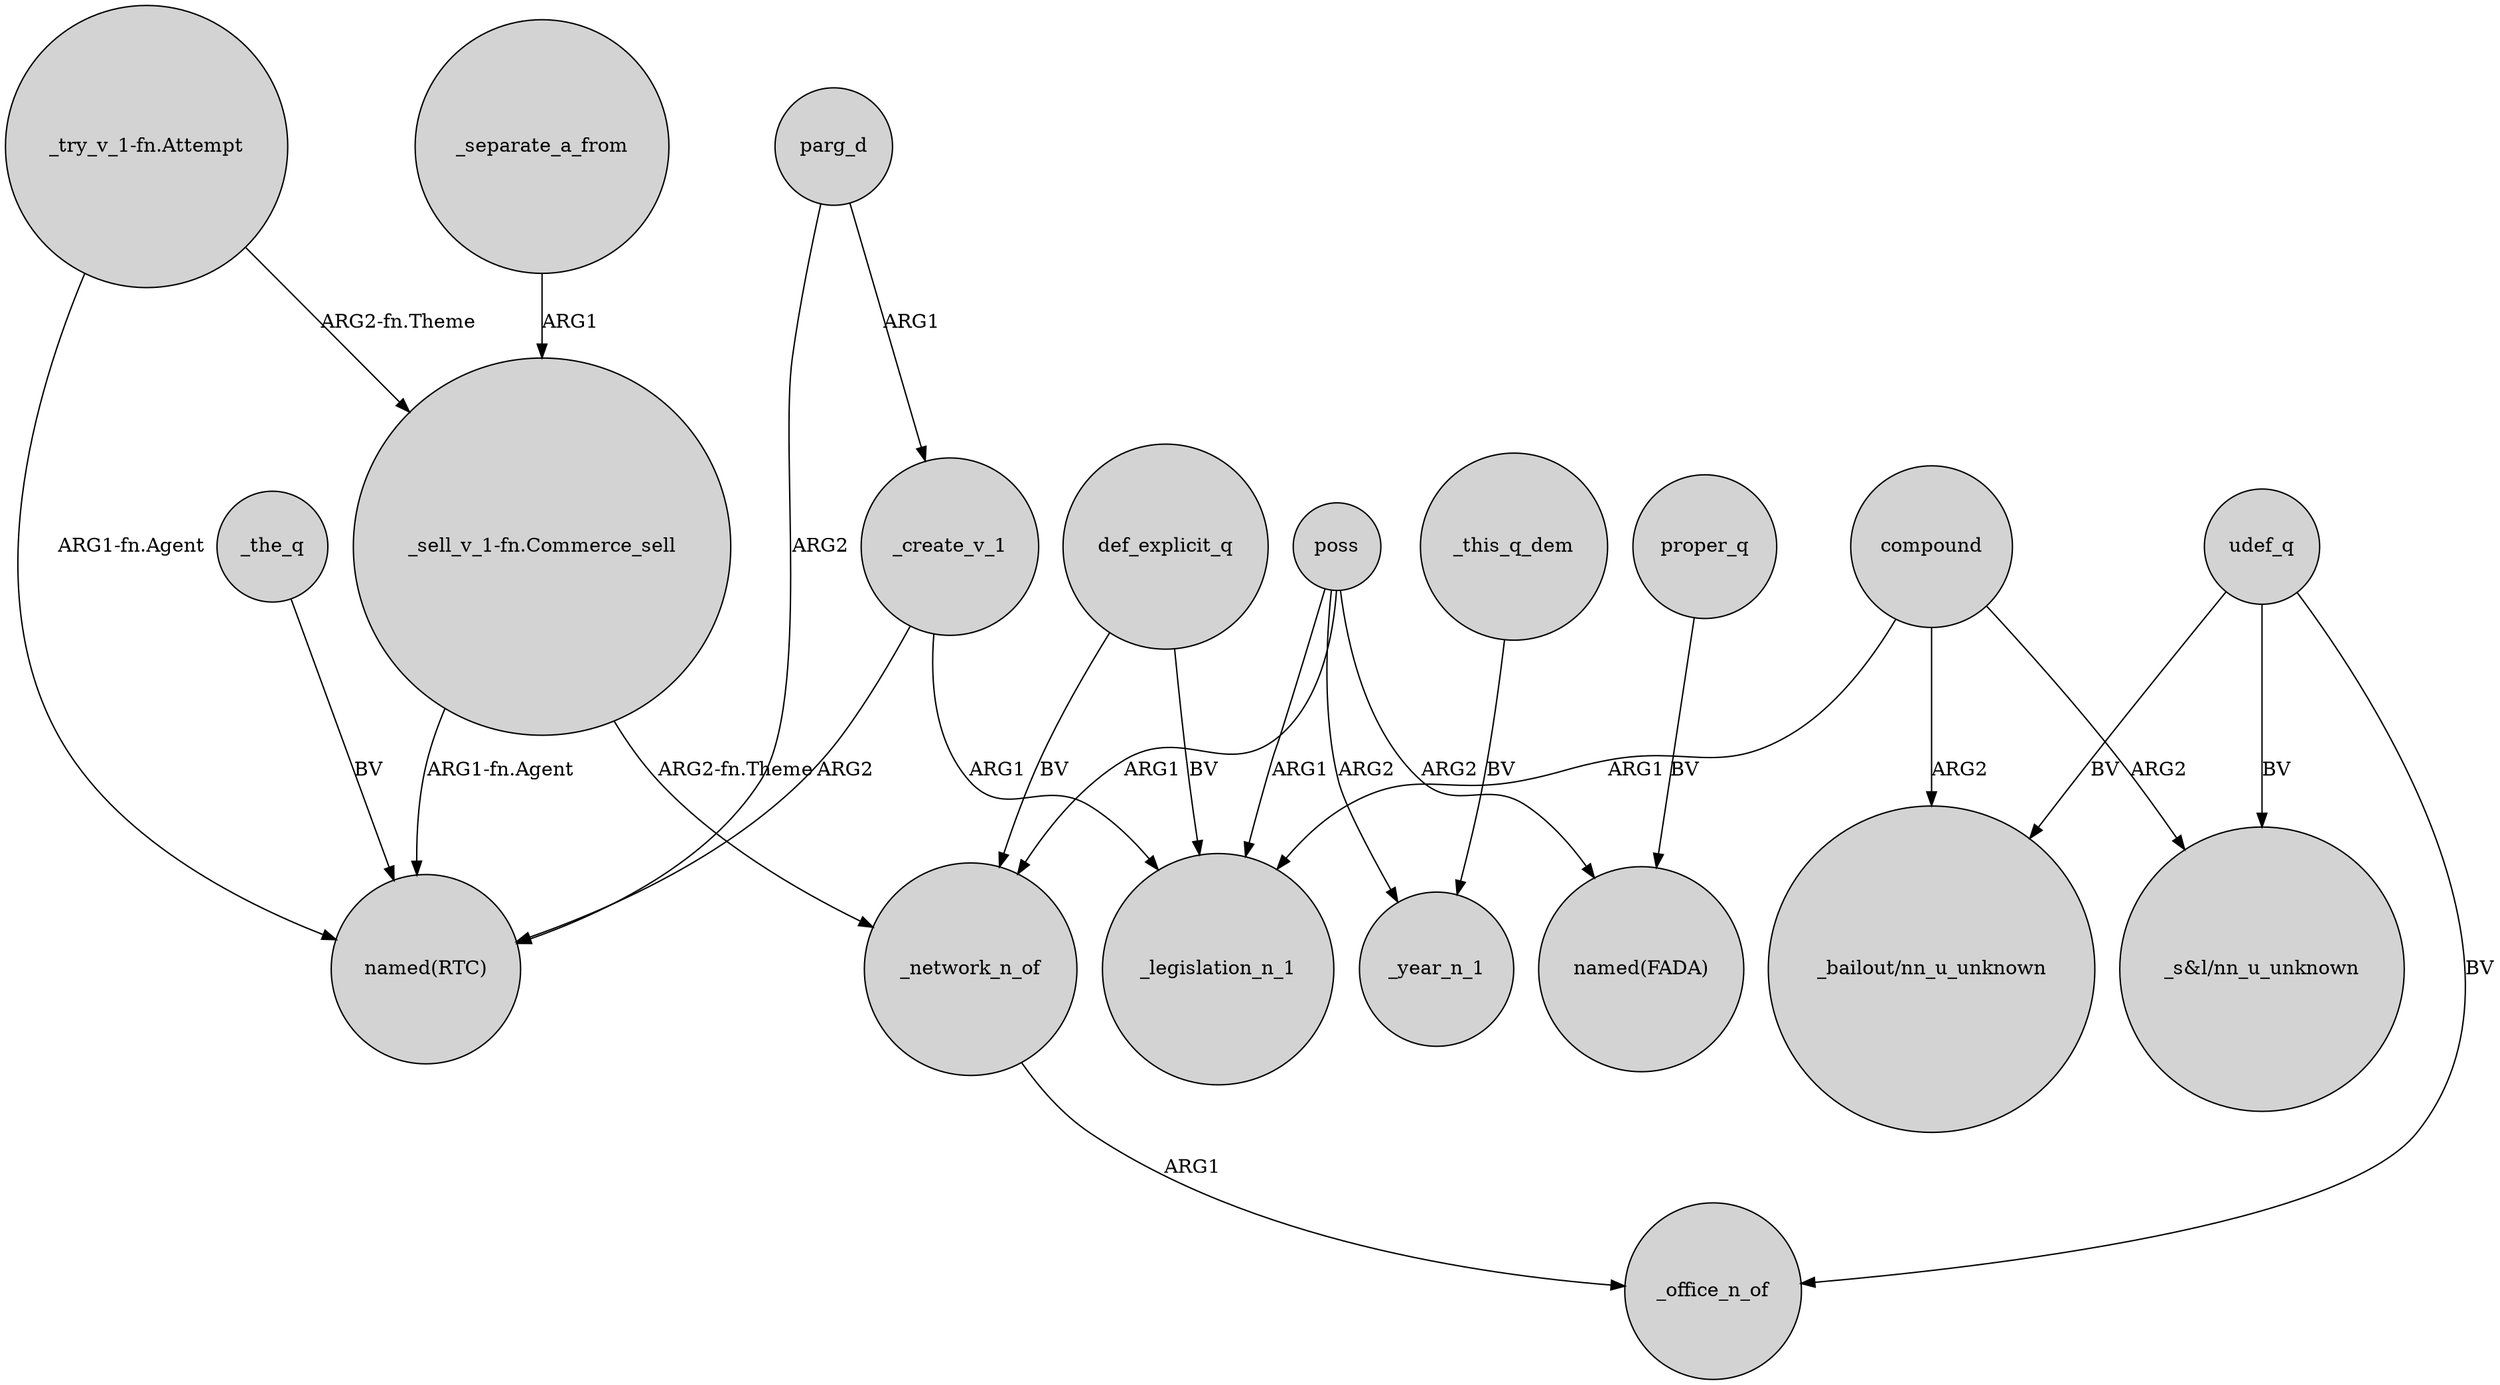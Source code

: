 digraph {
	node [shape=circle style=filled]
	udef_q -> _office_n_of [label=BV]
	_create_v_1 -> _legislation_n_1 [label=ARG1]
	proper_q -> "named(FADA)" [label=BV]
	_network_n_of -> _office_n_of [label=ARG1]
	_the_q -> "named(RTC)" [label=BV]
	_separate_a_from -> "_sell_v_1-fn.Commerce_sell" [label=ARG1]
	"_sell_v_1-fn.Commerce_sell" -> _network_n_of [label="ARG2-fn.Theme"]
	poss -> "named(FADA)" [label=ARG2]
	parg_d -> _create_v_1 [label=ARG1]
	compound -> "_bailout/nn_u_unknown" [label=ARG2]
	"_try_v_1-fn.Attempt" -> "named(RTC)" [label="ARG1-fn.Agent"]
	def_explicit_q -> _network_n_of [label=BV]
	poss -> _legislation_n_1 [label=ARG1]
	parg_d -> "named(RTC)" [label=ARG2]
	poss -> _network_n_of [label=ARG1]
	poss -> _year_n_1 [label=ARG2]
	udef_q -> "_s&l/nn_u_unknown" [label=BV]
	udef_q -> "_bailout/nn_u_unknown" [label=BV]
	def_explicit_q -> _legislation_n_1 [label=BV]
	"_sell_v_1-fn.Commerce_sell" -> "named(RTC)" [label="ARG1-fn.Agent"]
	compound -> _legislation_n_1 [label=ARG1]
	compound -> "_s&l/nn_u_unknown" [label=ARG2]
	"_try_v_1-fn.Attempt" -> "_sell_v_1-fn.Commerce_sell" [label="ARG2-fn.Theme"]
	_create_v_1 -> "named(RTC)" [label=ARG2]
	_this_q_dem -> _year_n_1 [label=BV]
}
